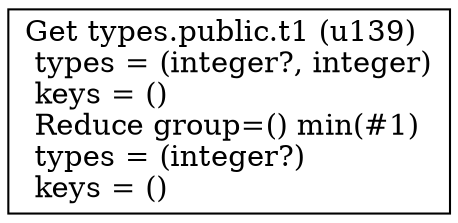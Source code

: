 digraph G {
    node0 [shape = record, label=" Get types.public.t1 (u139)\l  types = (integer?, integer)\l  keys = ()\l Reduce group=() min(#1)\l  types = (integer?)\l  keys = ()\l"]
}
